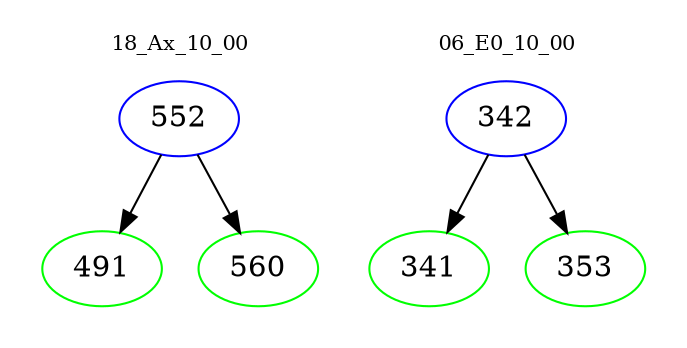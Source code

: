 digraph{
subgraph cluster_0 {
color = white
label = "18_Ax_10_00";
fontsize=10;
T0_552 [label="552", color="blue"]
T0_552 -> T0_491 [color="black"]
T0_491 [label="491", color="green"]
T0_552 -> T0_560 [color="black"]
T0_560 [label="560", color="green"]
}
subgraph cluster_1 {
color = white
label = "06_E0_10_00";
fontsize=10;
T1_342 [label="342", color="blue"]
T1_342 -> T1_341 [color="black"]
T1_341 [label="341", color="green"]
T1_342 -> T1_353 [color="black"]
T1_353 [label="353", color="green"]
}
}
